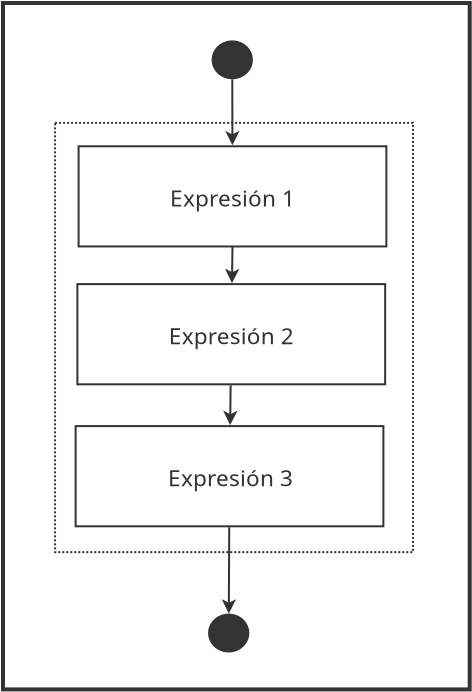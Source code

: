 <?xml version="1.0" encoding="UTF-8"?>
<dia:diagram xmlns:dia="http://www.lysator.liu.se/~alla/dia/">
  <dia:layer name="Fondo" visible="true" active="true"/>
  <dia:layer name="Encuadre" visible="true">
    <dia:object type="Flowchart - Box" version="0" id="O0">
      <dia:attribute name="obj_pos">
        <dia:point val="-26.699,-13.965"/>
      </dia:attribute>
      <dia:attribute name="obj_bb">
        <dia:rectangle val="-26.799,-14.065;-3.264,20.456"/>
      </dia:attribute>
      <dia:attribute name="elem_corner">
        <dia:point val="-26.699,-13.965"/>
      </dia:attribute>
      <dia:attribute name="elem_width">
        <dia:real val="23.335"/>
      </dia:attribute>
      <dia:attribute name="elem_height">
        <dia:real val="34.32"/>
      </dia:attribute>
      <dia:attribute name="border_width">
        <dia:real val="0.2"/>
      </dia:attribute>
      <dia:attribute name="border_color">
        <dia:color val="#333333"/>
      </dia:attribute>
      <dia:attribute name="show_background">
        <dia:boolean val="false"/>
      </dia:attribute>
      <dia:attribute name="padding">
        <dia:real val="0.5"/>
      </dia:attribute>
      <dia:attribute name="text">
        <dia:composite type="text">
          <dia:attribute name="string">
            <dia:string>##</dia:string>
          </dia:attribute>
          <dia:attribute name="font">
            <dia:font family="sans" style="0" name="Helvetica"/>
          </dia:attribute>
          <dia:attribute name="height">
            <dia:real val="0.8"/>
          </dia:attribute>
          <dia:attribute name="pos">
            <dia:point val="-15.032,3.391"/>
          </dia:attribute>
          <dia:attribute name="color">
            <dia:color val="#333333"/>
          </dia:attribute>
          <dia:attribute name="alignment">
            <dia:enum val="1"/>
          </dia:attribute>
        </dia:composite>
      </dia:attribute>
    </dia:object>
  </dia:layer>
  <dia:layer name="Diagrama" visible="true">
    <dia:object type="Flowchart - Box" version="0" id="O1">
      <dia:attribute name="obj_pos">
        <dia:point val="-23.068,7.19"/>
      </dia:attribute>
      <dia:attribute name="obj_bb">
        <dia:rectangle val="-23.118,7.14;-7.63,12.25"/>
      </dia:attribute>
      <dia:attribute name="elem_corner">
        <dia:point val="-23.068,7.19"/>
      </dia:attribute>
      <dia:attribute name="elem_width">
        <dia:real val="15.388"/>
      </dia:attribute>
      <dia:attribute name="elem_height">
        <dia:real val="5.01"/>
      </dia:attribute>
      <dia:attribute name="border_width">
        <dia:real val="0.1"/>
      </dia:attribute>
      <dia:attribute name="border_color">
        <dia:color val="#333333"/>
      </dia:attribute>
      <dia:attribute name="show_background">
        <dia:boolean val="true"/>
      </dia:attribute>
      <dia:attribute name="padding">
        <dia:real val="0.5"/>
      </dia:attribute>
      <dia:attribute name="text">
        <dia:composite type="text">
          <dia:attribute name="string">
            <dia:string>#Expresión 3#</dia:string>
          </dia:attribute>
          <dia:attribute name="font">
            <dia:font family="sans" style="0" name="Helvetica"/>
          </dia:attribute>
          <dia:attribute name="height">
            <dia:real val="1.411"/>
          </dia:attribute>
          <dia:attribute name="pos">
            <dia:point val="-15.374,10.039"/>
          </dia:attribute>
          <dia:attribute name="color">
            <dia:color val="#333333"/>
          </dia:attribute>
          <dia:attribute name="alignment">
            <dia:enum val="1"/>
          </dia:attribute>
        </dia:composite>
      </dia:attribute>
    </dia:object>
    <dia:object type="Flowchart - Box" version="0" id="O2">
      <dia:attribute name="obj_pos">
        <dia:point val="-22.979,0.091"/>
      </dia:attribute>
      <dia:attribute name="obj_bb">
        <dia:rectangle val="-23.029,0.041;-7.541,5.151"/>
      </dia:attribute>
      <dia:attribute name="elem_corner">
        <dia:point val="-22.979,0.091"/>
      </dia:attribute>
      <dia:attribute name="elem_width">
        <dia:real val="15.388"/>
      </dia:attribute>
      <dia:attribute name="elem_height">
        <dia:real val="5.01"/>
      </dia:attribute>
      <dia:attribute name="border_width">
        <dia:real val="0.1"/>
      </dia:attribute>
      <dia:attribute name="border_color">
        <dia:color val="#333333"/>
      </dia:attribute>
      <dia:attribute name="show_background">
        <dia:boolean val="true"/>
      </dia:attribute>
      <dia:attribute name="padding">
        <dia:real val="0.5"/>
      </dia:attribute>
      <dia:attribute name="text">
        <dia:composite type="text">
          <dia:attribute name="string">
            <dia:string>#Expresión 2#</dia:string>
          </dia:attribute>
          <dia:attribute name="font">
            <dia:font family="sans" style="0" name="Helvetica"/>
          </dia:attribute>
          <dia:attribute name="height">
            <dia:real val="1.411"/>
          </dia:attribute>
          <dia:attribute name="pos">
            <dia:point val="-15.285,2.94"/>
          </dia:attribute>
          <dia:attribute name="color">
            <dia:color val="#333333"/>
          </dia:attribute>
          <dia:attribute name="alignment">
            <dia:enum val="1"/>
          </dia:attribute>
        </dia:composite>
      </dia:attribute>
    </dia:object>
    <dia:object type="Flowchart - Box" version="0" id="O3">
      <dia:attribute name="obj_pos">
        <dia:point val="-22.919,-6.802"/>
      </dia:attribute>
      <dia:attribute name="obj_bb">
        <dia:rectangle val="-22.969,-6.852;-7.481,-1.742"/>
      </dia:attribute>
      <dia:attribute name="elem_corner">
        <dia:point val="-22.919,-6.802"/>
      </dia:attribute>
      <dia:attribute name="elem_width">
        <dia:real val="15.388"/>
      </dia:attribute>
      <dia:attribute name="elem_height">
        <dia:real val="5.01"/>
      </dia:attribute>
      <dia:attribute name="border_width">
        <dia:real val="0.1"/>
      </dia:attribute>
      <dia:attribute name="border_color">
        <dia:color val="#333333"/>
      </dia:attribute>
      <dia:attribute name="show_background">
        <dia:boolean val="true"/>
      </dia:attribute>
      <dia:attribute name="padding">
        <dia:real val="0.5"/>
      </dia:attribute>
      <dia:attribute name="text">
        <dia:composite type="text">
          <dia:attribute name="string">
            <dia:string>#Expresión 1#</dia:string>
          </dia:attribute>
          <dia:attribute name="font">
            <dia:font family="sans" style="0" name="Helvetica"/>
          </dia:attribute>
          <dia:attribute name="height">
            <dia:real val="1.411"/>
          </dia:attribute>
          <dia:attribute name="pos">
            <dia:point val="-15.225,-3.953"/>
          </dia:attribute>
          <dia:attribute name="color">
            <dia:color val="#333333"/>
          </dia:attribute>
          <dia:attribute name="alignment">
            <dia:enum val="1"/>
          </dia:attribute>
        </dia:composite>
      </dia:attribute>
    </dia:object>
    <dia:object type="Standard - Line" version="0" id="O4">
      <dia:attribute name="obj_pos">
        <dia:point val="-15.225,-1.792"/>
      </dia:attribute>
      <dia:attribute name="obj_bb">
        <dia:rectangle val="-15.604,-1.843;-14.88,0.153"/>
      </dia:attribute>
      <dia:attribute name="conn_endpoints">
        <dia:point val="-15.225,-1.792"/>
        <dia:point val="-15.25,0.041"/>
      </dia:attribute>
      <dia:attribute name="numcp">
        <dia:int val="1"/>
      </dia:attribute>
      <dia:attribute name="line_color">
        <dia:color val="#333333"/>
      </dia:attribute>
      <dia:attribute name="end_arrow">
        <dia:enum val="22"/>
      </dia:attribute>
      <dia:attribute name="end_arrow_length">
        <dia:real val="0.5"/>
      </dia:attribute>
      <dia:attribute name="end_arrow_width">
        <dia:real val="0.5"/>
      </dia:attribute>
      <dia:connections>
        <dia:connection handle="0" to="O3" connection="13"/>
        <dia:connection handle="1" to="O2" connection="16"/>
      </dia:connections>
    </dia:object>
    <dia:object type="Standard - Line" version="0" id="O5">
      <dia:attribute name="obj_pos">
        <dia:point val="-15.317,5.151"/>
      </dia:attribute>
      <dia:attribute name="obj_bb">
        <dia:rectangle val="-15.696,5.1;-14.973,7.252"/>
      </dia:attribute>
      <dia:attribute name="conn_endpoints">
        <dia:point val="-15.317,5.151"/>
        <dia:point val="-15.342,7.14"/>
      </dia:attribute>
      <dia:attribute name="numcp">
        <dia:int val="1"/>
      </dia:attribute>
      <dia:attribute name="line_color">
        <dia:color val="#333333"/>
      </dia:attribute>
      <dia:attribute name="end_arrow">
        <dia:enum val="22"/>
      </dia:attribute>
      <dia:attribute name="end_arrow_length">
        <dia:real val="0.5"/>
      </dia:attribute>
      <dia:attribute name="end_arrow_width">
        <dia:real val="0.5"/>
      </dia:attribute>
      <dia:connections>
        <dia:connection handle="0" to="O2" connection="16"/>
        <dia:connection handle="1" to="O1" connection="16"/>
      </dia:connections>
    </dia:object>
    <dia:object type="Standard - Box" version="0" id="O6">
      <dia:attribute name="obj_pos">
        <dia:point val="-24.095,-7.972"/>
      </dia:attribute>
      <dia:attribute name="obj_bb">
        <dia:rectangle val="-24.145,-8.022;-6.148,13.543"/>
      </dia:attribute>
      <dia:attribute name="elem_corner">
        <dia:point val="-24.095,-7.972"/>
      </dia:attribute>
      <dia:attribute name="elem_width">
        <dia:real val="17.897"/>
      </dia:attribute>
      <dia:attribute name="elem_height">
        <dia:real val="21.465"/>
      </dia:attribute>
      <dia:attribute name="border_width">
        <dia:real val="0.1"/>
      </dia:attribute>
      <dia:attribute name="border_color">
        <dia:color val="#333333"/>
      </dia:attribute>
      <dia:attribute name="show_background">
        <dia:boolean val="false"/>
      </dia:attribute>
      <dia:attribute name="line_style">
        <dia:enum val="4"/>
      </dia:attribute>
    </dia:object>
    <dia:object type="Standard - Ellipse" version="0" id="O7">
      <dia:attribute name="obj_pos">
        <dia:point val="-16.217,-12.045"/>
      </dia:attribute>
      <dia:attribute name="obj_bb">
        <dia:rectangle val="-16.267,-12.095;-14.205,-10.152"/>
      </dia:attribute>
      <dia:attribute name="elem_corner">
        <dia:point val="-16.217,-12.045"/>
      </dia:attribute>
      <dia:attribute name="elem_width">
        <dia:real val="1.962"/>
      </dia:attribute>
      <dia:attribute name="elem_height">
        <dia:real val="1.843"/>
      </dia:attribute>
      <dia:attribute name="border_width">
        <dia:real val="0.1"/>
      </dia:attribute>
      <dia:attribute name="border_color">
        <dia:color val="#333333"/>
      </dia:attribute>
      <dia:attribute name="inner_color">
        <dia:color val="#333333"/>
      </dia:attribute>
    </dia:object>
    <dia:object type="Standard - Line" version="0" id="O8">
      <dia:attribute name="obj_pos">
        <dia:point val="-15.234,-10.151"/>
      </dia:attribute>
      <dia:attribute name="obj_bb">
        <dia:rectangle val="-15.592,-10.201;-14.868,-6.739"/>
      </dia:attribute>
      <dia:attribute name="conn_endpoints">
        <dia:point val="-15.234,-10.151"/>
        <dia:point val="-15.229,-6.851"/>
      </dia:attribute>
      <dia:attribute name="numcp">
        <dia:int val="1"/>
      </dia:attribute>
      <dia:attribute name="line_color">
        <dia:color val="#333333"/>
      </dia:attribute>
      <dia:attribute name="end_arrow">
        <dia:enum val="22"/>
      </dia:attribute>
      <dia:attribute name="end_arrow_length">
        <dia:real val="0.5"/>
      </dia:attribute>
      <dia:attribute name="end_arrow_width">
        <dia:real val="0.5"/>
      </dia:attribute>
      <dia:connections>
        <dia:connection handle="0" to="O7" connection="8"/>
        <dia:connection handle="1" to="O3" connection="16"/>
      </dia:connections>
    </dia:object>
    <dia:object type="Standard - Ellipse" version="0" id="O9">
      <dia:attribute name="obj_pos">
        <dia:point val="-16.395,16.615"/>
      </dia:attribute>
      <dia:attribute name="obj_bb">
        <dia:rectangle val="-16.445,16.565;-14.383,18.508"/>
      </dia:attribute>
      <dia:attribute name="elem_corner">
        <dia:point val="-16.395,16.615"/>
      </dia:attribute>
      <dia:attribute name="elem_width">
        <dia:real val="1.962"/>
      </dia:attribute>
      <dia:attribute name="elem_height">
        <dia:real val="1.843"/>
      </dia:attribute>
      <dia:attribute name="border_width">
        <dia:real val="0.1"/>
      </dia:attribute>
      <dia:attribute name="border_color">
        <dia:color val="#333333"/>
      </dia:attribute>
      <dia:attribute name="inner_color">
        <dia:color val="#333333"/>
      </dia:attribute>
    </dia:object>
    <dia:object type="Standard - Line" version="0" id="O10">
      <dia:attribute name="obj_pos">
        <dia:point val="-15.387,12.25"/>
      </dia:attribute>
      <dia:attribute name="obj_bb">
        <dia:rectangle val="-15.768,12.199;-15.044,16.679"/>
      </dia:attribute>
      <dia:attribute name="conn_endpoints">
        <dia:point val="-15.387,12.25"/>
        <dia:point val="-15.409,16.568"/>
      </dia:attribute>
      <dia:attribute name="numcp">
        <dia:int val="1"/>
      </dia:attribute>
      <dia:attribute name="line_color">
        <dia:color val="#333333"/>
      </dia:attribute>
      <dia:attribute name="end_arrow">
        <dia:enum val="22"/>
      </dia:attribute>
      <dia:attribute name="end_arrow_length">
        <dia:real val="0.5"/>
      </dia:attribute>
      <dia:attribute name="end_arrow_width">
        <dia:real val="0.5"/>
      </dia:attribute>
      <dia:connections>
        <dia:connection handle="0" to="O1" connection="16"/>
        <dia:connection handle="1" to="O9" connection="8"/>
      </dia:connections>
    </dia:object>
  </dia:layer>
</dia:diagram>
